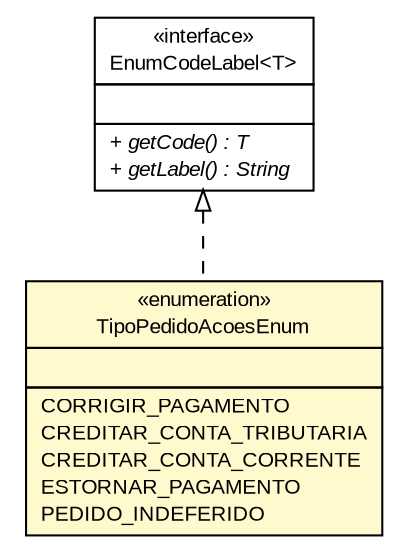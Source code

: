 #!/usr/local/bin/dot
#
# Class diagram 
# Generated by UMLGraph version R5_6 (http://www.umlgraph.org/)
#

digraph G {
	edge [fontname="arial",fontsize=10,labelfontname="arial",labelfontsize=10];
	node [fontname="arial",fontsize=10,shape=plaintext];
	nodesep=0.25;
	ranksep=0.5;
	// br.gov.to.sefaz.arr.parametros.persistence.enums.TipoPedidoAcoesEnum
	c35681 [label=<<table title="br.gov.to.sefaz.arr.parametros.persistence.enums.TipoPedidoAcoesEnum" border="0" cellborder="1" cellspacing="0" cellpadding="2" port="p" bgcolor="lemonChiffon" href="./TipoPedidoAcoesEnum.html">
		<tr><td><table border="0" cellspacing="0" cellpadding="1">
<tr><td align="center" balign="center"> &#171;enumeration&#187; </td></tr>
<tr><td align="center" balign="center"> TipoPedidoAcoesEnum </td></tr>
		</table></td></tr>
		<tr><td><table border="0" cellspacing="0" cellpadding="1">
<tr><td align="left" balign="left">  </td></tr>
		</table></td></tr>
		<tr><td><table border="0" cellspacing="0" cellpadding="1">
<tr><td align="left" balign="left"> CORRIGIR_PAGAMENTO </td></tr>
<tr><td align="left" balign="left"> CREDITAR_CONTA_TRIBUTARIA </td></tr>
<tr><td align="left" balign="left"> CREDITAR_CONTA_CORRENTE </td></tr>
<tr><td align="left" balign="left"> ESTORNAR_PAGAMENTO </td></tr>
<tr><td align="left" balign="left"> PEDIDO_INDEFERIDO </td></tr>
		</table></td></tr>
		</table>>, URL="./TipoPedidoAcoesEnum.html", fontname="arial", fontcolor="black", fontsize=10.0];
	//br.gov.to.sefaz.arr.parametros.persistence.enums.TipoPedidoAcoesEnum implements br.gov.to.sefaz.persistence.enums.EnumCodeLabel<T>
	c35712:p -> c35681:p [dir=back,arrowtail=empty,style=dashed];
	// br.gov.to.sefaz.persistence.enums.EnumCodeLabel<T>
	c35712 [label=<<table title="br.gov.to.sefaz.persistence.enums.EnumCodeLabel" border="0" cellborder="1" cellspacing="0" cellpadding="2" port="p" href="http://java.sun.com/j2se/1.4.2/docs/api/br/gov/to/sefaz/persistence/enums/EnumCodeLabel.html">
		<tr><td><table border="0" cellspacing="0" cellpadding="1">
<tr><td align="center" balign="center"> &#171;interface&#187; </td></tr>
<tr><td align="center" balign="center"> EnumCodeLabel&lt;T&gt; </td></tr>
		</table></td></tr>
		<tr><td><table border="0" cellspacing="0" cellpadding="1">
<tr><td align="left" balign="left">  </td></tr>
		</table></td></tr>
		<tr><td><table border="0" cellspacing="0" cellpadding="1">
<tr><td align="left" balign="left"><font face="arial italic" point-size="10.0"> + getCode() : T </font></td></tr>
<tr><td align="left" balign="left"><font face="arial italic" point-size="10.0"> + getLabel() : String </font></td></tr>
		</table></td></tr>
		</table>>, URL="http://java.sun.com/j2se/1.4.2/docs/api/br/gov/to/sefaz/persistence/enums/EnumCodeLabel.html", fontname="arial", fontcolor="black", fontsize=10.0];
}

